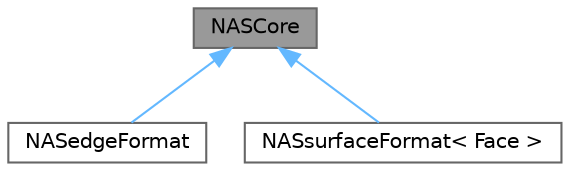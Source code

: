 digraph "NASCore"
{
 // LATEX_PDF_SIZE
  bgcolor="transparent";
  edge [fontname=Helvetica,fontsize=10,labelfontname=Helvetica,labelfontsize=10];
  node [fontname=Helvetica,fontsize=10,shape=box,height=0.2,width=0.4];
  Node1 [id="Node000001",label="NASCore",height=0.2,width=0.4,color="gray40", fillcolor="grey60", style="filled", fontcolor="black",tooltip="Core routines used when reading/writing NASTRAN files."];
  Node1 -> Node2 [id="edge1_Node000001_Node000002",dir="back",color="steelblue1",style="solid",tooltip=" "];
  Node2 [id="Node000002",label="NASedgeFormat",height=0.2,width=0.4,color="gray40", fillcolor="white", style="filled",URL="$classFoam_1_1fileFormats_1_1NASedgeFormat.html",tooltip="Nastran edge reader."];
  Node1 -> Node3 [id="edge2_Node000001_Node000003",dir="back",color="steelblue1",style="solid",tooltip=" "];
  Node3 [id="Node000003",label="NASsurfaceFormat\< Face \>",height=0.2,width=0.4,color="gray40", fillcolor="white", style="filled",URL="$classFoam_1_1fileFormats_1_1NASsurfaceFormat.html",tooltip="Nastran surface reader/writer."];
}
